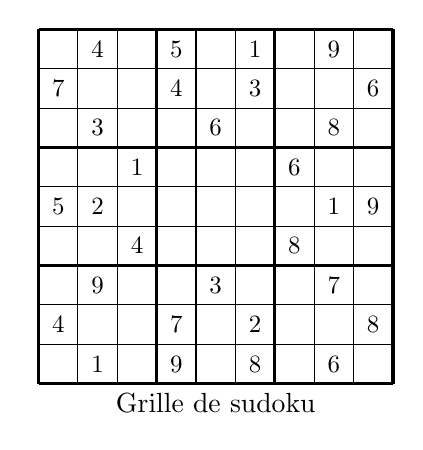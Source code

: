 % Sudoku
% Author: Roberto Bonvallet

\makeatletter
\ifx\c@row\undefined\newcounter{row}\fi
\ifx\c@col\undefined\newcounter{col}\fi
\makeatother

% \newcounter{row}
% \newcounter{col}

\newcommand\setrow[9]{
  \setcounter{col}{1}
  \foreach \n in {#1, #2, #3, #4, #5, #6, #7, #8, #9} {
    \edef\x{\value{col} - 0.5}
    \edef\y{9.5 - \value{row}}
    \node[anchor=center,scale=0.9] at (\x, \y) {\n};
    \stepcounter{col}
  }
  \stepcounter{row}
}


\begin{tikzpicture}[scale=0.5]

  \begin{scope}
    \draw (0, 0) grid (9, 9);
    \draw[very thick, scale=3] (0, 0) grid (3, 3);

    \setcounter{row}{1}
    \setrow { }{4}{ }  {5}{ }{1}  { }{9}{ }
    \setrow {7}{ }{ }  {4}{ }{3}  { }{ }{6}
    \setrow { }{3}{ }  { }{6}{ }  { }{8}{ }

    \setrow { }{ }{1}  { }{ }{ }  {6}{ }{ }
    \setrow {5}{2}{ }  { }{ }{ }  { }{1}{9}
    \setrow { }{ }{4}  { }{ }{ }  {8}{ }{ }

    \setrow { }{9}{ }  { }{3}{ }  { }{7}{ }
    \setrow {4}{ }{ }  {7}{ }{2}  { }{ }{8}
    \setrow { }{1}{ }  {9}{ }{8}  { }{6}{ }

    \node[anchor=center] at (4.5, -0.5) {Grille de sudoku};
  \end{scope}



\end{tikzpicture}
